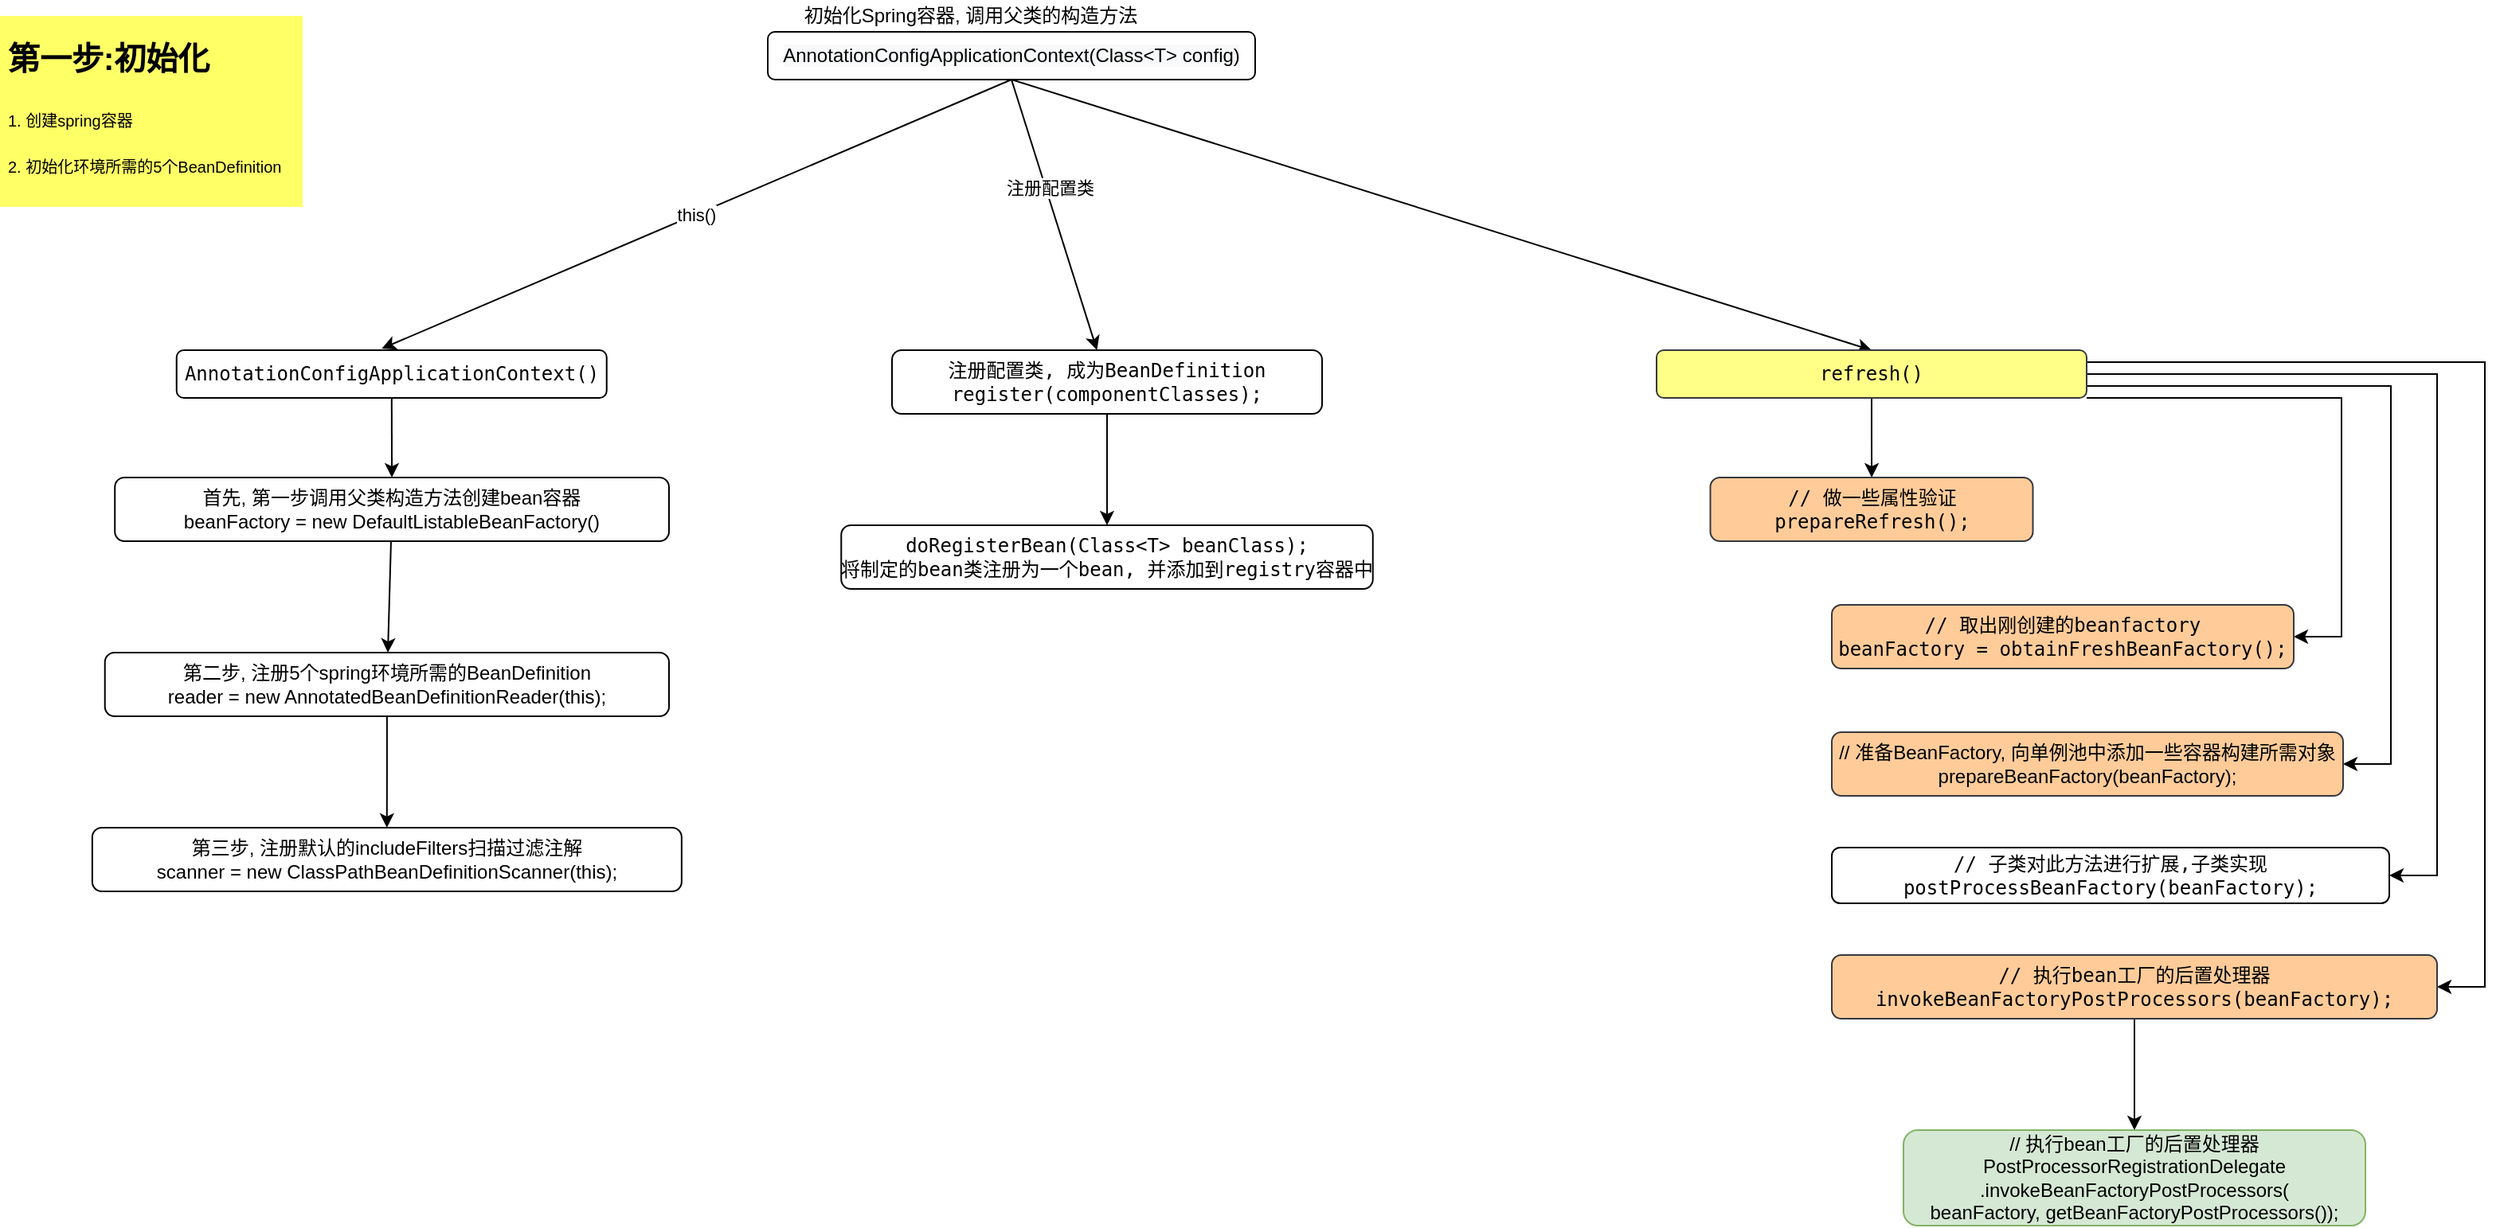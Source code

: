 <mxfile version="14.6.10" type="github">
  <diagram id="TbQEEp9MMA1_F5JZQG8T" name="第 1 页">
    <mxGraphModel dx="946" dy="590" grid="1" gridSize="10" guides="1" tooltips="1" connect="1" arrows="1" fold="1" page="1" pageScale="1" pageWidth="827" pageHeight="1169" math="0" shadow="0">
      <root>
        <mxCell id="0" />
        <mxCell id="1" parent="0" />
        <mxCell id="SgbAIxtXmt1jCM66Tc68-1" value="this()" style="rounded=0;orthogonalLoop=1;jettySize=auto;html=1;exitX=0.5;exitY=1;exitDx=0;exitDy=0;entryX=0.477;entryY=-0.033;entryDx=0;entryDy=0;entryPerimeter=0;" parent="1" source="SgbAIxtXmt1jCM66Tc68-5" target="SgbAIxtXmt1jCM66Tc68-9" edge="1">
          <mxGeometry relative="1" as="geometry">
            <mxPoint x="250" y="190" as="targetPoint" />
          </mxGeometry>
        </mxCell>
        <mxCell id="SgbAIxtXmt1jCM66Tc68-2" style="rounded=0;orthogonalLoop=1;jettySize=auto;html=1;exitX=0.5;exitY=1;exitDx=0;exitDy=0;" parent="1" source="SgbAIxtXmt1jCM66Tc68-5" target="SgbAIxtXmt1jCM66Tc68-10" edge="1">
          <mxGeometry relative="1" as="geometry" />
        </mxCell>
        <mxCell id="SgbAIxtXmt1jCM66Tc68-3" value="注册配置类" style="edgeLabel;html=1;align=center;verticalAlign=middle;resizable=0;points=[];" parent="SgbAIxtXmt1jCM66Tc68-2" vertex="1" connectable="0">
          <mxGeometry x="-0.2" y="2" relative="1" as="geometry">
            <mxPoint as="offset" />
          </mxGeometry>
        </mxCell>
        <mxCell id="SgbAIxtXmt1jCM66Tc68-4" style="edgeStyle=none;rounded=0;orthogonalLoop=1;jettySize=auto;html=1;exitX=0.5;exitY=1;exitDx=0;exitDy=0;entryX=0.5;entryY=0;entryDx=0;entryDy=0;" parent="1" source="SgbAIxtXmt1jCM66Tc68-5" target="SgbAIxtXmt1jCM66Tc68-11" edge="1">
          <mxGeometry relative="1" as="geometry" />
        </mxCell>
        <mxCell id="SgbAIxtXmt1jCM66Tc68-5" value="&lt;span style=&quot;color: rgb(0 , 0 , 0) ; font-family: &amp;#34;helvetica&amp;#34; ; font-size: 12px ; font-style: normal ; font-weight: 400 ; letter-spacing: normal ; text-align: center ; text-indent: 0px ; text-transform: none ; word-spacing: 0px ; background-color: rgb(248 , 249 , 250) ; display: inline ; float: none&quot;&gt;AnnotationConfigApplicationContext(Class&amp;lt;T&amp;gt; config)&lt;/span&gt;" style="rounded=1;whiteSpace=wrap;html=1;" parent="1" vertex="1">
          <mxGeometry x="492" y="40" width="306" height="30" as="geometry" />
        </mxCell>
        <mxCell id="SgbAIxtXmt1jCM66Tc68-6" value="初始化Spring容器, 调用父类的构造方法" style="text;html=1;strokeColor=none;fillColor=none;align=center;verticalAlign=middle;whiteSpace=wrap;rounded=0;" parent="1" vertex="1">
          <mxGeometry x="510" y="20" width="219" height="20" as="geometry" />
        </mxCell>
        <mxCell id="SgbAIxtXmt1jCM66Tc68-7" value="&lt;h1&gt;&lt;sub&gt;第一步:初始化&lt;/sub&gt;&lt;/h1&gt;&lt;p&gt;&lt;sub&gt;1. 创建spring容器&lt;/sub&gt;&lt;/p&gt;&lt;p&gt;&lt;sub&gt;2. 初始化环境所需的5个BeanDefinition&lt;/sub&gt;&lt;/p&gt;&lt;p&gt;&lt;br&gt;&lt;/p&gt;" style="text;html=1;strokeColor=none;fillColor=#FFFF66;spacing=5;spacingTop=-20;whiteSpace=wrap;overflow=hidden;rounded=0;" parent="1" vertex="1">
          <mxGeometry x="10" y="30" width="190" height="120" as="geometry" />
        </mxCell>
        <mxCell id="SgbAIxtXmt1jCM66Tc68-8" value="" style="edgeStyle=none;rounded=0;orthogonalLoop=1;jettySize=auto;html=1;" parent="1" source="SgbAIxtXmt1jCM66Tc68-9" target="SgbAIxtXmt1jCM66Tc68-13" edge="1">
          <mxGeometry relative="1" as="geometry" />
        </mxCell>
        <mxCell id="SgbAIxtXmt1jCM66Tc68-9" value="&lt;pre&gt;&lt;pre&gt;AnnotationConfigApplicationContext()&lt;/pre&gt;&lt;/pre&gt;" style="rounded=1;whiteSpace=wrap;html=1;labelBackgroundColor=none;fillColor=#FFFFFF;" parent="1" vertex="1">
          <mxGeometry x="120.87" y="240" width="270" height="30" as="geometry" />
        </mxCell>
        <mxCell id="SgbAIxtXmt1jCM66Tc68-18" value="" style="edgeStyle=orthogonalEdgeStyle;rounded=0;orthogonalLoop=1;jettySize=auto;html=1;" parent="1" source="SgbAIxtXmt1jCM66Tc68-10" target="SgbAIxtXmt1jCM66Tc68-17" edge="1">
          <mxGeometry relative="1" as="geometry" />
        </mxCell>
        <mxCell id="SgbAIxtXmt1jCM66Tc68-10" value="&lt;pre&gt;&lt;pre&gt;&lt;pre&gt;注册配置类, 成为BeanDefinition&lt;br/&gt;register(componentClasses);&lt;br&gt;&lt;/pre&gt;&lt;/pre&gt;&lt;/pre&gt;" style="rounded=1;whiteSpace=wrap;html=1;labelBackgroundColor=none;fillColor=#FFFFFF;" parent="1" vertex="1">
          <mxGeometry x="570" y="240" width="270" height="40" as="geometry" />
        </mxCell>
        <mxCell id="SgbAIxtXmt1jCM66Tc68-20" value="" style="edgeStyle=orthogonalEdgeStyle;rounded=0;orthogonalLoop=1;jettySize=auto;html=1;" parent="1" source="SgbAIxtXmt1jCM66Tc68-11" target="SgbAIxtXmt1jCM66Tc68-19" edge="1">
          <mxGeometry relative="1" as="geometry" />
        </mxCell>
        <mxCell id="SgbAIxtXmt1jCM66Tc68-22" value="" style="edgeStyle=entityRelationEdgeStyle;rounded=0;orthogonalLoop=1;jettySize=auto;html=1;elbow=vertical;exitX=1;exitY=1;exitDx=0;exitDy=0;" parent="1" source="SgbAIxtXmt1jCM66Tc68-11" target="SgbAIxtXmt1jCM66Tc68-21" edge="1">
          <mxGeometry relative="1" as="geometry" />
        </mxCell>
        <mxCell id="SgbAIxtXmt1jCM66Tc68-26" style="edgeStyle=entityRelationEdgeStyle;rounded=0;orthogonalLoop=1;jettySize=auto;html=1;exitX=1;exitY=0.75;exitDx=0;exitDy=0;" parent="1" source="SgbAIxtXmt1jCM66Tc68-11" target="SgbAIxtXmt1jCM66Tc68-25" edge="1">
          <mxGeometry relative="1" as="geometry" />
        </mxCell>
        <mxCell id="SgbAIxtXmt1jCM66Tc68-29" style="edgeStyle=entityRelationEdgeStyle;rounded=0;orthogonalLoop=1;jettySize=auto;html=1;exitX=1;exitY=0.5;exitDx=0;exitDy=0;" parent="1" source="SgbAIxtXmt1jCM66Tc68-11" target="SgbAIxtXmt1jCM66Tc68-28" edge="1">
          <mxGeometry relative="1" as="geometry" />
        </mxCell>
        <mxCell id="SgbAIxtXmt1jCM66Tc68-32" style="edgeStyle=entityRelationEdgeStyle;rounded=0;orthogonalLoop=1;jettySize=auto;html=1;exitX=1;exitY=0.25;exitDx=0;exitDy=0;" parent="1" source="SgbAIxtXmt1jCM66Tc68-11" target="SgbAIxtXmt1jCM66Tc68-30" edge="1">
          <mxGeometry relative="1" as="geometry" />
        </mxCell>
        <mxCell id="SgbAIxtXmt1jCM66Tc68-11" value="&lt;pre&gt;&lt;pre&gt;&lt;pre&gt;&lt;pre&gt;refresh()&lt;/pre&gt;&lt;/pre&gt;&lt;/pre&gt;&lt;/pre&gt;" style="rounded=1;whiteSpace=wrap;html=1;labelBackgroundColor=none;fillColor=#ffff88;strokeColor=#36393d;" parent="1" vertex="1">
          <mxGeometry x="1050" y="240" width="270" height="30" as="geometry" />
        </mxCell>
        <mxCell id="SgbAIxtXmt1jCM66Tc68-12" value="" style="edgeStyle=none;rounded=0;orthogonalLoop=1;jettySize=auto;html=1;" parent="1" source="SgbAIxtXmt1jCM66Tc68-13" target="SgbAIxtXmt1jCM66Tc68-14" edge="1">
          <mxGeometry relative="1" as="geometry" />
        </mxCell>
        <mxCell id="SgbAIxtXmt1jCM66Tc68-13" value="&lt;div&gt;首先, 第一步调用父类构造方法创建bean容器&lt;/div&gt;&lt;div&gt;beanFactory = new DefaultListableBeanFactory()&lt;/div&gt;" style="whiteSpace=wrap;html=1;rounded=1;fillColor=#FFFFFF;" parent="1" vertex="1">
          <mxGeometry x="82.12" y="320" width="347.88" height="40" as="geometry" />
        </mxCell>
        <mxCell id="SgbAIxtXmt1jCM66Tc68-16" value="" style="edgeStyle=orthogonalEdgeStyle;rounded=0;orthogonalLoop=1;jettySize=auto;html=1;" parent="1" source="SgbAIxtXmt1jCM66Tc68-14" target="SgbAIxtXmt1jCM66Tc68-15" edge="1">
          <mxGeometry relative="1" as="geometry" />
        </mxCell>
        <mxCell id="SgbAIxtXmt1jCM66Tc68-14" value="&lt;div&gt;第二步, 注册5个spring环境所需的BeanDefinition&lt;/div&gt;&lt;div&gt;reader = new AnnotatedBeanDefinitionReader(this);&lt;/div&gt;" style="whiteSpace=wrap;html=1;rounded=1;fillColor=#FFFFFF;" parent="1" vertex="1">
          <mxGeometry x="75.87" y="430" width="354.13" height="40" as="geometry" />
        </mxCell>
        <mxCell id="SgbAIxtXmt1jCM66Tc68-15" value="&lt;div&gt;第三步, 注册默认的includeFilters扫描过滤注解&lt;/div&gt;&lt;div&gt;scanner = new ClassPathBeanDefinitionScanner(this);&lt;/div&gt;" style="whiteSpace=wrap;html=1;rounded=1;fillColor=#FFFFFF;" parent="1" vertex="1">
          <mxGeometry x="67.93" y="540" width="370" height="40" as="geometry" />
        </mxCell>
        <mxCell id="SgbAIxtXmt1jCM66Tc68-17" value="&lt;pre&gt;doRegisterBean(Class&amp;lt;T&amp;gt; beanClass);&lt;br/&gt;将制定的bean类注册为一个bean, 并添加到registry容器中&lt;br&gt;&lt;/pre&gt;" style="whiteSpace=wrap;html=1;rounded=1;fillColor=#FFFFFF;" parent="1" vertex="1">
          <mxGeometry x="538.13" y="350" width="333.75" height="40" as="geometry" />
        </mxCell>
        <mxCell id="SgbAIxtXmt1jCM66Tc68-19" value="&lt;pre&gt;// 做一些属性验证&lt;br/&gt;prepareRefresh();&lt;br&gt;&lt;/pre&gt;" style="whiteSpace=wrap;html=1;rounded=1;fillColor=#ffcc99;strokeColor=#36393d;" parent="1" vertex="1">
          <mxGeometry x="1083.75" y="320" width="202.5" height="40" as="geometry" />
        </mxCell>
        <mxCell id="SgbAIxtXmt1jCM66Tc68-21" value="&lt;pre&gt;// 取出刚创建的beanfactory&lt;br/&gt;beanFactory = obtainFreshBeanFactory();&lt;/pre&gt;" style="whiteSpace=wrap;html=1;rounded=1;fillColor=#ffcc99;strokeColor=#36393d;" parent="1" vertex="1">
          <mxGeometry x="1160" y="400" width="290" height="40" as="geometry" />
        </mxCell>
        <mxCell id="SgbAIxtXmt1jCM66Tc68-25" value="// 准备BeanFactory, 向单例池中添加一些容器构建所需对象&#xa;prepareBeanFactory(beanFactory);" style="whiteSpace=wrap;html=1;rounded=1;fillColor=#ffcc99;gradientDirection=south;strokeColor=#36393d;" parent="1" vertex="1">
          <mxGeometry x="1160" y="480" width="321" height="40" as="geometry" />
        </mxCell>
        <mxCell id="SgbAIxtXmt1jCM66Tc68-27" value="&lt;pre&gt;&lt;br&gt;&lt;/pre&gt;" style="text;html=1;strokeColor=none;fillColor=none;align=center;verticalAlign=middle;whiteSpace=wrap;rounded=0;" parent="1" vertex="1">
          <mxGeometry x="1160" y="520" width="329.5" height="20" as="geometry" />
        </mxCell>
        <mxCell id="SgbAIxtXmt1jCM66Tc68-28" value="&lt;pre&gt;&lt;pre&gt;&lt;pre&gt;// 子类对此方法进行扩展,子类实现&lt;br&gt;postProcessBeanFactory(beanFactory);&lt;/pre&gt;&lt;/pre&gt;&lt;/pre&gt;" style="whiteSpace=wrap;html=1;rounded=1;gradientDirection=south;" parent="1" vertex="1">
          <mxGeometry x="1160" y="552.5" width="350" height="35" as="geometry" />
        </mxCell>
        <mxCell id="SgbAIxtXmt1jCM66Tc68-34" value="" style="edgeStyle=orthogonalEdgeStyle;rounded=0;orthogonalLoop=1;jettySize=auto;html=1;exitX=0.5;exitY=1;exitDx=0;exitDy=0;" parent="1" source="SgbAIxtXmt1jCM66Tc68-30" target="SgbAIxtXmt1jCM66Tc68-33" edge="1">
          <mxGeometry relative="1" as="geometry" />
        </mxCell>
        <mxCell id="SgbAIxtXmt1jCM66Tc68-30" value="&lt;pre&gt;&lt;pre&gt;&lt;pre&gt;&lt;pre&gt;// 执行bean工厂的后置处理器&lt;br&gt;invokeBeanFactoryPostProcessors(beanFactory);&lt;/pre&gt;&lt;/pre&gt;&lt;/pre&gt;&lt;/pre&gt;" style="whiteSpace=wrap;html=1;rounded=1;fillColor=#ffcc99;gradientDirection=south;strokeColor=#36393d;" parent="1" vertex="1">
          <mxGeometry x="1160" y="620" width="380" height="40" as="geometry" />
        </mxCell>
        <mxCell id="SgbAIxtXmt1jCM66Tc68-33" value="&lt;div&gt;// 执行bean工厂的后置处理器&lt;/div&gt;&lt;div&gt;PostProcessorRegistrationDelegate&lt;/div&gt;&lt;div&gt;.invokeBeanFactoryPostProcessors(&lt;/div&gt;&lt;div&gt;beanFactory, getBeanFactoryPostProcessors());&lt;/div&gt;" style="whiteSpace=wrap;html=1;rounded=1;gradientDirection=south;fillColor=#d5e8d4;strokeColor=#82b366;" parent="1" vertex="1">
          <mxGeometry x="1205" y="730" width="290" height="60" as="geometry" />
        </mxCell>
      </root>
    </mxGraphModel>
  </diagram>
</mxfile>
